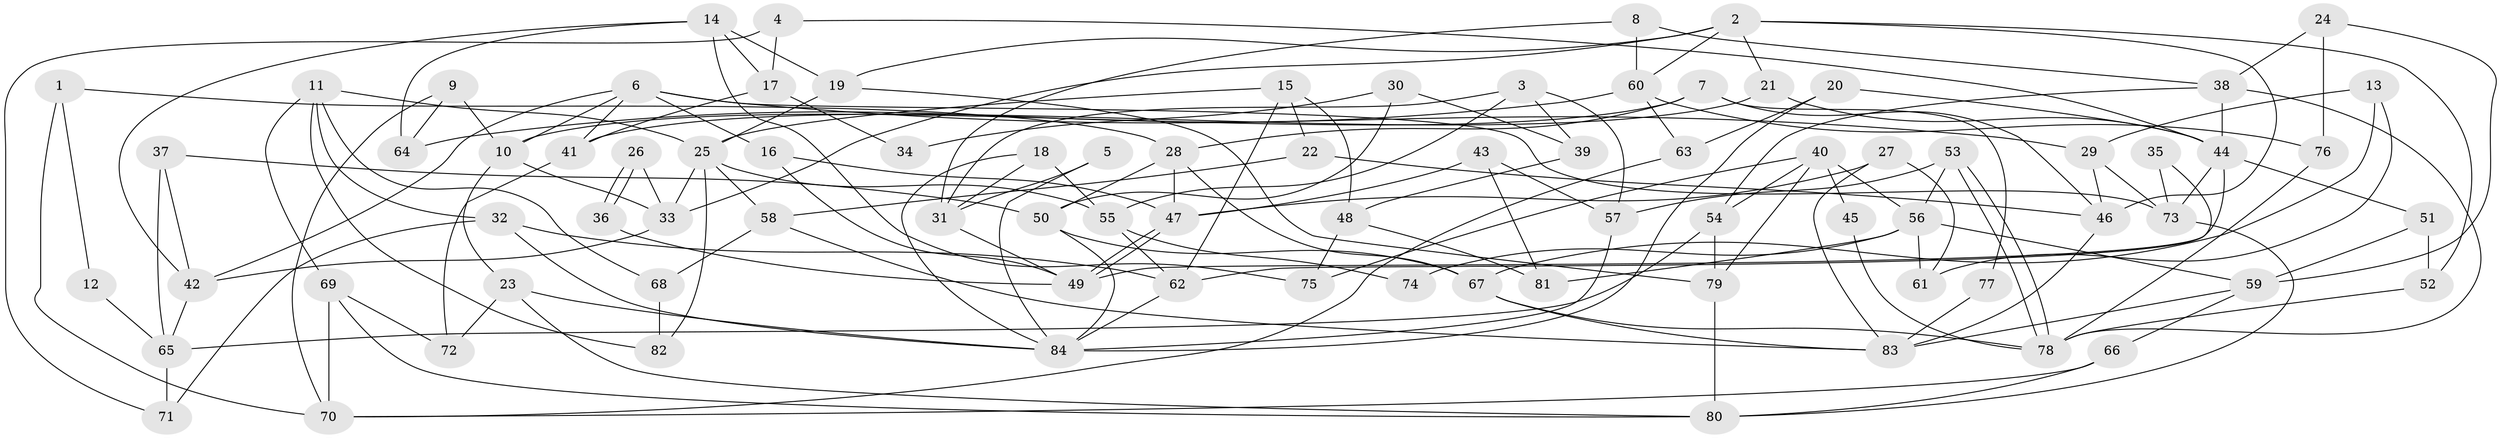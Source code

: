 // coarse degree distribution, {3: 0.08, 4: 0.12, 2: 0.28, 5: 0.12, 6: 0.12, 7: 0.16, 8: 0.04, 11: 0.04, 10: 0.04}
// Generated by graph-tools (version 1.1) at 2025/54/03/04/25 21:54:01]
// undirected, 84 vertices, 168 edges
graph export_dot {
graph [start="1"]
  node [color=gray90,style=filled];
  1;
  2;
  3;
  4;
  5;
  6;
  7;
  8;
  9;
  10;
  11;
  12;
  13;
  14;
  15;
  16;
  17;
  18;
  19;
  20;
  21;
  22;
  23;
  24;
  25;
  26;
  27;
  28;
  29;
  30;
  31;
  32;
  33;
  34;
  35;
  36;
  37;
  38;
  39;
  40;
  41;
  42;
  43;
  44;
  45;
  46;
  47;
  48;
  49;
  50;
  51;
  52;
  53;
  54;
  55;
  56;
  57;
  58;
  59;
  60;
  61;
  62;
  63;
  64;
  65;
  66;
  67;
  68;
  69;
  70;
  71;
  72;
  73;
  74;
  75;
  76;
  77;
  78;
  79;
  80;
  81;
  82;
  83;
  84;
  1 -- 70;
  1 -- 28;
  1 -- 12;
  2 -- 33;
  2 -- 60;
  2 -- 19;
  2 -- 21;
  2 -- 46;
  2 -- 52;
  3 -- 31;
  3 -- 57;
  3 -- 39;
  3 -- 55;
  4 -- 71;
  4 -- 44;
  4 -- 17;
  5 -- 31;
  5 -- 84;
  6 -- 29;
  6 -- 10;
  6 -- 16;
  6 -- 41;
  6 -- 42;
  6 -- 73;
  7 -- 28;
  7 -- 46;
  7 -- 10;
  7 -- 77;
  8 -- 60;
  8 -- 38;
  8 -- 31;
  9 -- 10;
  9 -- 70;
  9 -- 64;
  10 -- 33;
  10 -- 23;
  11 -- 32;
  11 -- 69;
  11 -- 25;
  11 -- 68;
  11 -- 82;
  12 -- 65;
  13 -- 67;
  13 -- 29;
  13 -- 61;
  14 -- 19;
  14 -- 42;
  14 -- 17;
  14 -- 64;
  14 -- 75;
  15 -- 25;
  15 -- 22;
  15 -- 48;
  15 -- 62;
  16 -- 49;
  16 -- 47;
  17 -- 34;
  17 -- 41;
  18 -- 84;
  18 -- 31;
  18 -- 55;
  19 -- 25;
  19 -- 79;
  20 -- 84;
  20 -- 44;
  20 -- 63;
  21 -- 41;
  21 -- 44;
  22 -- 46;
  22 -- 58;
  23 -- 80;
  23 -- 72;
  23 -- 84;
  24 -- 38;
  24 -- 59;
  24 -- 76;
  25 -- 55;
  25 -- 33;
  25 -- 58;
  25 -- 82;
  26 -- 36;
  26 -- 36;
  26 -- 33;
  27 -- 61;
  27 -- 47;
  27 -- 83;
  28 -- 47;
  28 -- 50;
  28 -- 67;
  29 -- 73;
  29 -- 46;
  30 -- 50;
  30 -- 39;
  30 -- 34;
  31 -- 49;
  32 -- 62;
  32 -- 84;
  32 -- 71;
  33 -- 42;
  35 -- 73;
  35 -- 62;
  36 -- 49;
  37 -- 65;
  37 -- 50;
  37 -- 42;
  38 -- 78;
  38 -- 44;
  38 -- 54;
  39 -- 48;
  40 -- 54;
  40 -- 75;
  40 -- 45;
  40 -- 56;
  40 -- 79;
  41 -- 72;
  42 -- 65;
  43 -- 57;
  43 -- 47;
  43 -- 81;
  44 -- 73;
  44 -- 49;
  44 -- 51;
  45 -- 78;
  46 -- 83;
  47 -- 49;
  47 -- 49;
  48 -- 81;
  48 -- 75;
  50 -- 67;
  50 -- 84;
  51 -- 52;
  51 -- 59;
  52 -- 78;
  53 -- 56;
  53 -- 78;
  53 -- 78;
  53 -- 57;
  54 -- 79;
  54 -- 65;
  55 -- 62;
  55 -- 74;
  56 -- 59;
  56 -- 61;
  56 -- 74;
  56 -- 81;
  57 -- 84;
  58 -- 68;
  58 -- 83;
  59 -- 83;
  59 -- 66;
  60 -- 76;
  60 -- 64;
  60 -- 63;
  62 -- 84;
  63 -- 70;
  65 -- 71;
  66 -- 70;
  66 -- 80;
  67 -- 83;
  67 -- 78;
  68 -- 82;
  69 -- 80;
  69 -- 72;
  69 -- 70;
  73 -- 80;
  76 -- 78;
  77 -- 83;
  79 -- 80;
}
